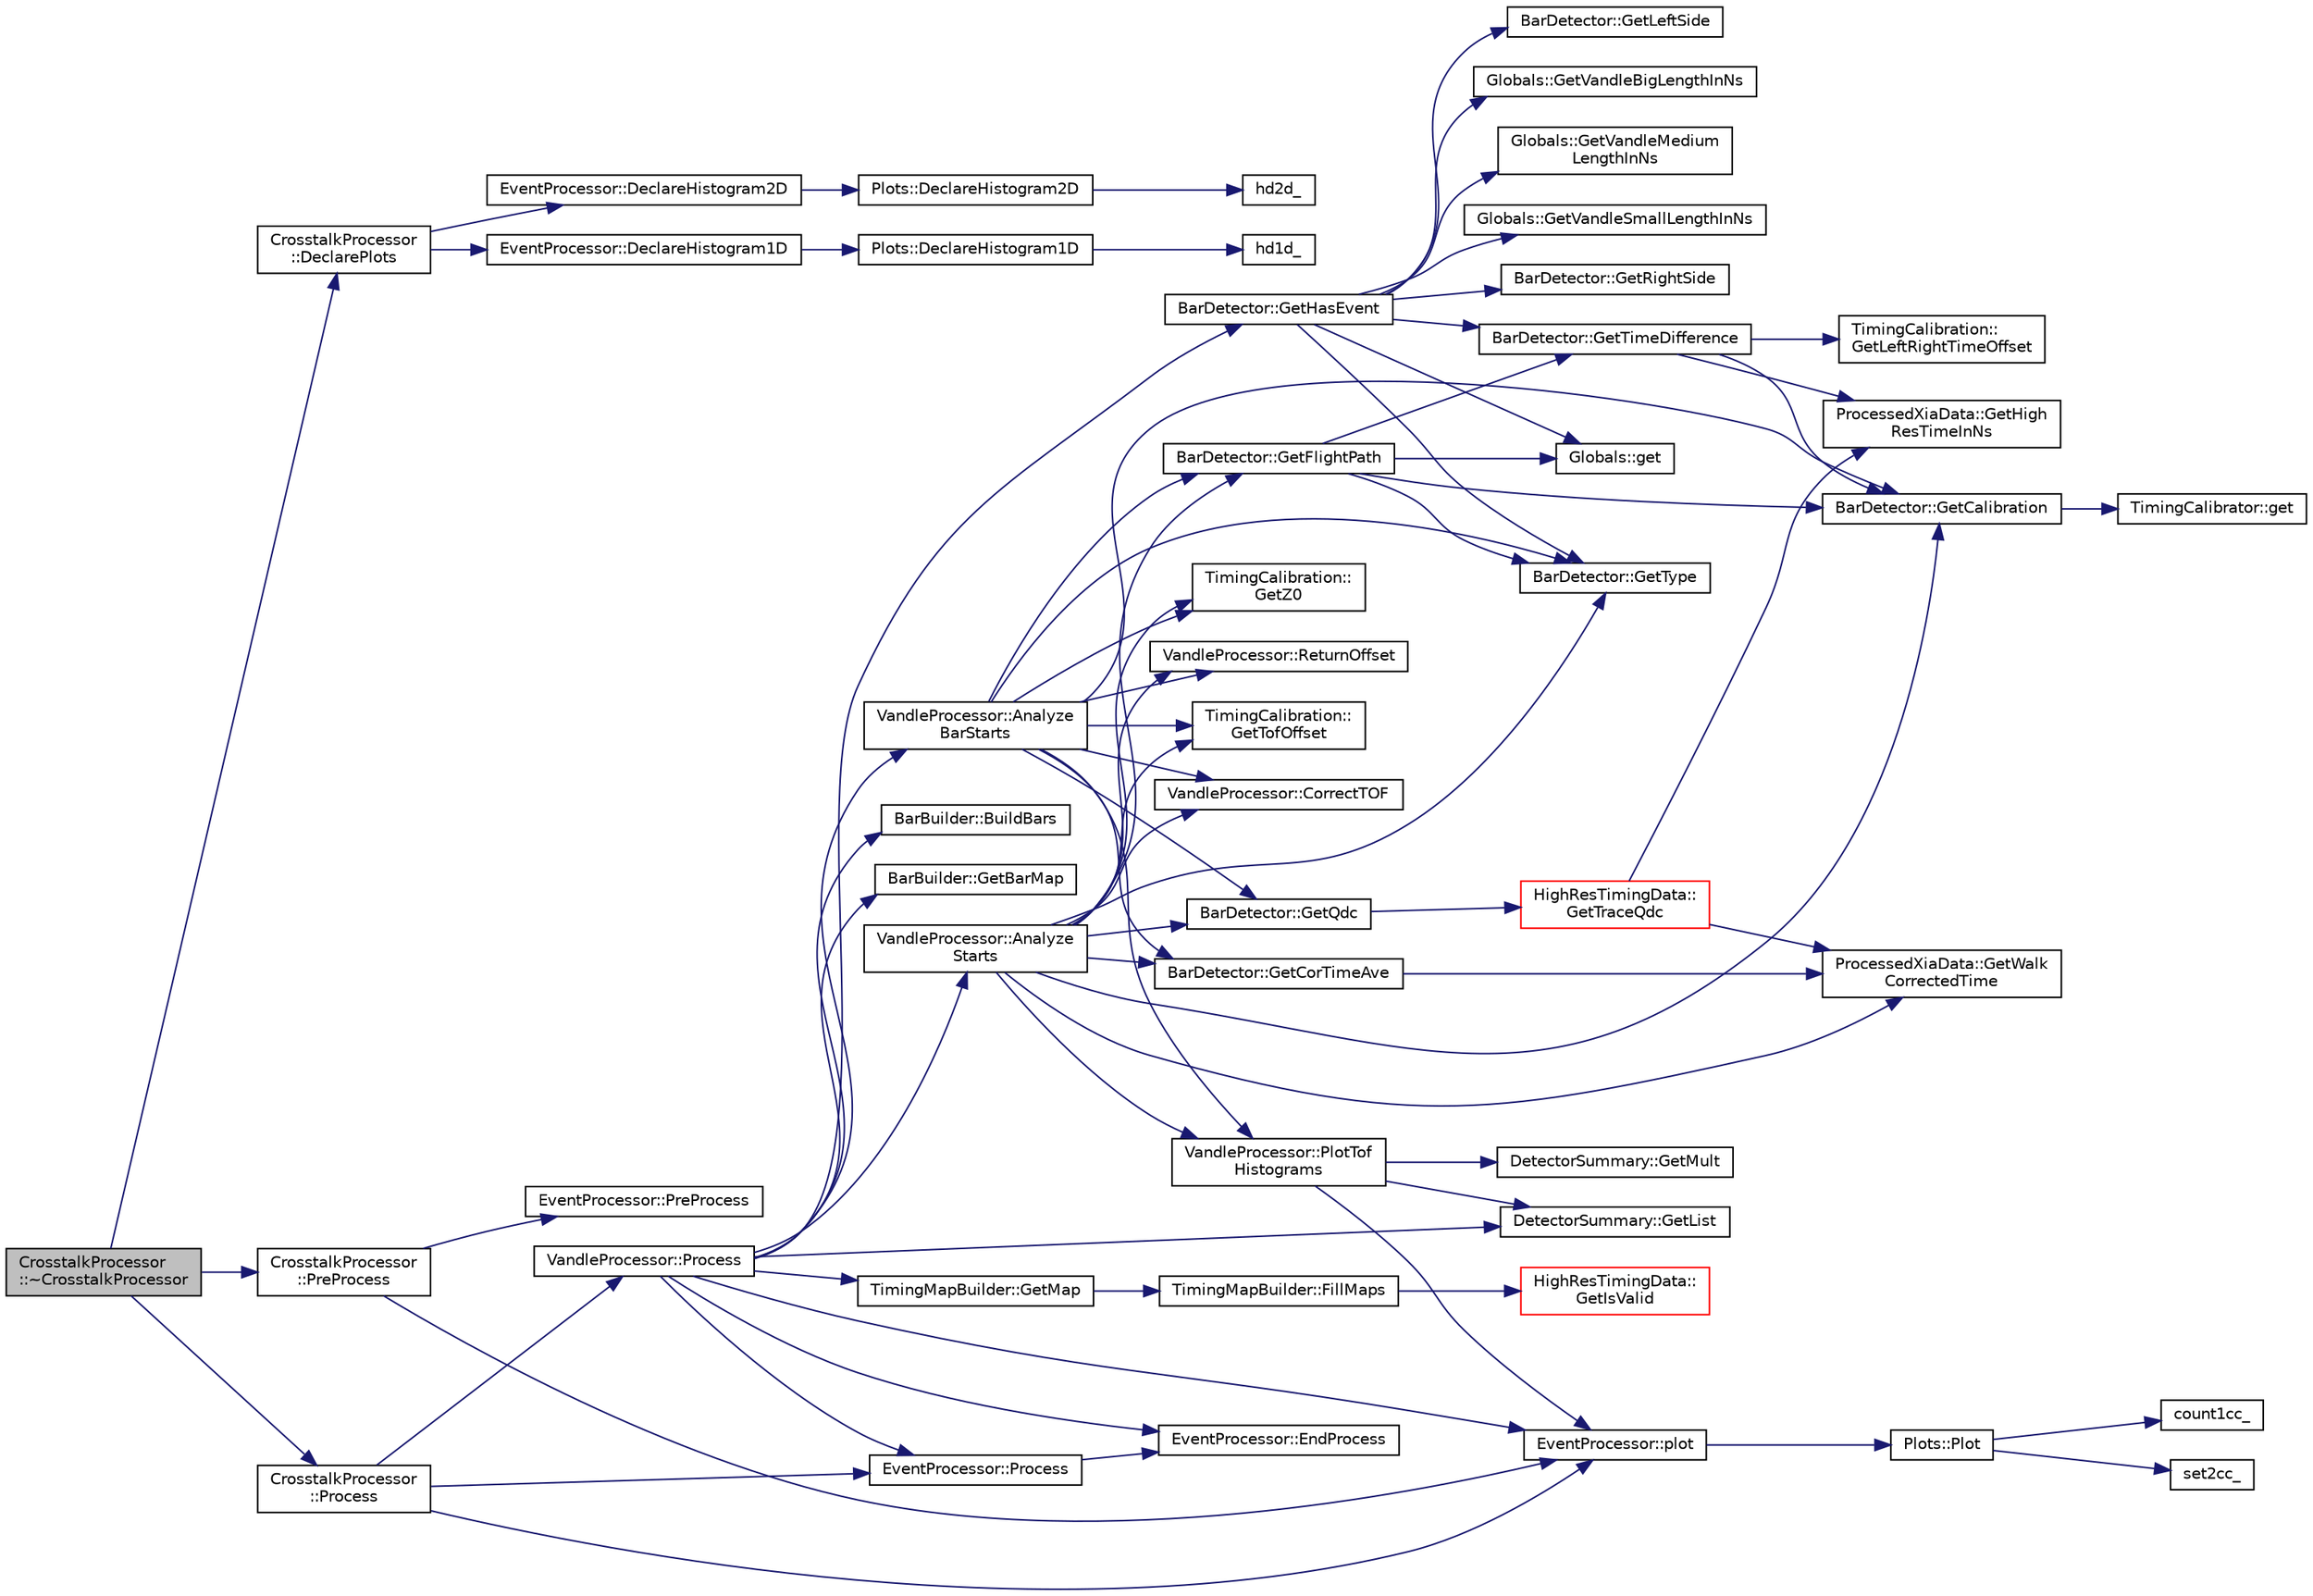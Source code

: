 digraph "CrosstalkProcessor::~CrosstalkProcessor"
{
  edge [fontname="Helvetica",fontsize="10",labelfontname="Helvetica",labelfontsize="10"];
  node [fontname="Helvetica",fontsize="10",shape=record];
  rankdir="LR";
  Node1 [label="CrosstalkProcessor\l::~CrosstalkProcessor",height=0.2,width=0.4,color="black", fillcolor="grey75", style="filled", fontcolor="black"];
  Node1 -> Node2 [color="midnightblue",fontsize="10",style="solid",fontname="Helvetica"];
  Node2 [label="CrosstalkProcessor\l::DeclarePlots",height=0.2,width=0.4,color="black", fillcolor="white", style="filled",URL="$de/d3c/class_crosstalk_processor.html#a0b3f4f255e3d793dc178d5d5a8fb6bb9"];
  Node2 -> Node3 [color="midnightblue",fontsize="10",style="solid",fontname="Helvetica"];
  Node3 [label="EventProcessor::DeclareHistogram1D",height=0.2,width=0.4,color="black", fillcolor="white", style="filled",URL="$d6/d65/class_event_processor.html#aac0d7f24194df48f204ebb9c9b75e19d",tooltip="Declares a 1D histogram calls the C++ wrapper for DAMM. "];
  Node3 -> Node4 [color="midnightblue",fontsize="10",style="solid",fontname="Helvetica"];
  Node4 [label="Plots::DeclareHistogram1D",height=0.2,width=0.4,color="black", fillcolor="white", style="filled",URL="$d7/d8b/class_plots.html#a126b1dfe1d671776ee1caddc7cc249b9",tooltip="Declares a 1D histogram calls the C++ wrapper for DAMM. "];
  Node4 -> Node5 [color="midnightblue",fontsize="10",style="solid",fontname="Helvetica"];
  Node5 [label="hd1d_",height=0.2,width=0.4,color="black", fillcolor="white", style="filled",URL="$da/d57/_scanor_8hpp.html#ae9985183725e9354913756c7f86d355a",tooltip="create a DAMM 1D histogram args are damm id, half-words per channel, param length, hist length, low x-range, high x-range, and title "];
  Node2 -> Node6 [color="midnightblue",fontsize="10",style="solid",fontname="Helvetica"];
  Node6 [label="EventProcessor::DeclareHistogram2D",height=0.2,width=0.4,color="black", fillcolor="white", style="filled",URL="$d6/d65/class_event_processor.html#a37b6d5ad90cc6e55c8021682a355764a",tooltip="Declares a 2D histogram calls the C++ wrapper for DAMM. "];
  Node6 -> Node7 [color="midnightblue",fontsize="10",style="solid",fontname="Helvetica"];
  Node7 [label="Plots::DeclareHistogram2D",height=0.2,width=0.4,color="black", fillcolor="white", style="filled",URL="$d7/d8b/class_plots.html#a59a2ffc3288d877c695346d82499e769",tooltip="Declares a 2D histogram calls the C++ wrapper for DAMM. "];
  Node7 -> Node8 [color="midnightblue",fontsize="10",style="solid",fontname="Helvetica"];
  Node8 [label="hd2d_",height=0.2,width=0.4,color="black", fillcolor="white", style="filled",URL="$da/d57/_scanor_8hpp.html#a65d497b6686f1daba9896091bada3eb1",tooltip="create a DAMM 2D histogram "];
  Node1 -> Node9 [color="midnightblue",fontsize="10",style="solid",fontname="Helvetica"];
  Node9 [label="CrosstalkProcessor\l::PreProcess",height=0.2,width=0.4,color="black", fillcolor="white", style="filled",URL="$de/d3c/class_crosstalk_processor.html#ae17181ea6e41e906bd9c65438b4d1d20"];
  Node9 -> Node10 [color="midnightblue",fontsize="10",style="solid",fontname="Helvetica"];
  Node10 [label="EventProcessor::PreProcess",height=0.2,width=0.4,color="black", fillcolor="white", style="filled",URL="$d6/d65/class_event_processor.html#a472c9d8c540b273ad1ca9a7f380344b6"];
  Node9 -> Node11 [color="midnightblue",fontsize="10",style="solid",fontname="Helvetica"];
  Node11 [label="EventProcessor::plot",height=0.2,width=0.4,color="black", fillcolor="white", style="filled",URL="$d6/d65/class_event_processor.html#ad5201bb392726e409ba2a6ac44e764d8",tooltip="Implementation of the plot command to interface with the DAMM routines. "];
  Node11 -> Node12 [color="midnightblue",fontsize="10",style="solid",fontname="Helvetica"];
  Node12 [label="Plots::Plot",height=0.2,width=0.4,color="black", fillcolor="white", style="filled",URL="$d7/d8b/class_plots.html#a68849b82c8c7a5d57f972cbd8de83328",tooltip="Plots into histogram defined by dammId. "];
  Node12 -> Node13 [color="midnightblue",fontsize="10",style="solid",fontname="Helvetica"];
  Node13 [label="count1cc_",height=0.2,width=0.4,color="black", fillcolor="white", style="filled",URL="$da/d57/_scanor_8hpp.html#a31aca3d0ff704e08f8f8968288ae7895",tooltip="Defines the DAMM function to call for 1D hists */. "];
  Node12 -> Node14 [color="midnightblue",fontsize="10",style="solid",fontname="Helvetica"];
  Node14 [label="set2cc_",height=0.2,width=0.4,color="black", fillcolor="white", style="filled",URL="$da/d57/_scanor_8hpp.html#a8b0a662ebdb3f947ba8470bf89f11c3a",tooltip="Defines the DAMM function to call for 2D hists */. "];
  Node1 -> Node15 [color="midnightblue",fontsize="10",style="solid",fontname="Helvetica"];
  Node15 [label="CrosstalkProcessor\l::Process",height=0.2,width=0.4,color="black", fillcolor="white", style="filled",URL="$de/d3c/class_crosstalk_processor.html#a641e3912de9f8d9f2a9bf4e902429723"];
  Node15 -> Node16 [color="midnightblue",fontsize="10",style="solid",fontname="Helvetica"];
  Node16 [label="EventProcessor::Process",height=0.2,width=0.4,color="black", fillcolor="white", style="filled",URL="$d6/d65/class_event_processor.html#ae2d41a947da0cb509fd0ca85f6caa0fc"];
  Node16 -> Node17 [color="midnightblue",fontsize="10",style="solid",fontname="Helvetica"];
  Node17 [label="EventProcessor::EndProcess",height=0.2,width=0.4,color="black", fillcolor="white", style="filled",URL="$d6/d65/class_event_processor.html#a301eb8d69b3ceeeb4e69ce84a685f5a1"];
  Node15 -> Node18 [color="midnightblue",fontsize="10",style="solid",fontname="Helvetica"];
  Node18 [label="VandleProcessor::Process",height=0.2,width=0.4,color="black", fillcolor="white", style="filled",URL="$db/d21/class_vandle_processor.html#ac50169b4e140313d1a5a2ce6032dc6af"];
  Node18 -> Node16 [color="midnightblue",fontsize="10",style="solid",fontname="Helvetica"];
  Node18 -> Node11 [color="midnightblue",fontsize="10",style="solid",fontname="Helvetica"];
  Node18 -> Node19 [color="midnightblue",fontsize="10",style="solid",fontname="Helvetica"];
  Node19 [label="DetectorSummary::GetList",height=0.2,width=0.4,color="black", fillcolor="white", style="filled",URL="$da/d8d/class_detector_summary.html#ade277162067150739e660ab74cc9082d"];
  Node18 -> Node20 [color="midnightblue",fontsize="10",style="solid",fontname="Helvetica"];
  Node20 [label="TimingMapBuilder::GetMap",height=0.2,width=0.4,color="black", fillcolor="white", style="filled",URL="$dd/dcd/class_timing_map_builder.html#a5ad30423496d0aa122c64d85b91a3d93"];
  Node20 -> Node21 [color="midnightblue",fontsize="10",style="solid",fontname="Helvetica"];
  Node21 [label="TimingMapBuilder::FillMaps",height=0.2,width=0.4,color="black", fillcolor="white", style="filled",URL="$dd/dcd/class_timing_map_builder.html#afd32696516ef5999dc7293ae8ea4835b"];
  Node21 -> Node22 [color="midnightblue",fontsize="10",style="solid",fontname="Helvetica"];
  Node22 [label="HighResTimingData::\lGetIsValid",height=0.2,width=0.4,color="red", fillcolor="white", style="filled",URL="$d7/d61/class_high_res_timing_data.html#abb4f71795de7ea6f8b918e0ece2b1a74"];
  Node18 -> Node23 [color="midnightblue",fontsize="10",style="solid",fontname="Helvetica"];
  Node23 [label="BarBuilder::BuildBars",height=0.2,width=0.4,color="black", fillcolor="white", style="filled",URL="$de/d12/class_bar_builder.html#a6122a4c2a7b4ba9527af65aa932194c3"];
  Node18 -> Node24 [color="midnightblue",fontsize="10",style="solid",fontname="Helvetica"];
  Node24 [label="BarBuilder::GetBarMap",height=0.2,width=0.4,color="black", fillcolor="white", style="filled",URL="$de/d12/class_bar_builder.html#a4ab3d31816f265edd0a08d960fbba501"];
  Node18 -> Node25 [color="midnightblue",fontsize="10",style="solid",fontname="Helvetica"];
  Node25 [label="BarDetector::GetHasEvent",height=0.2,width=0.4,color="black", fillcolor="white", style="filled",URL="$d6/d15/class_bar_detector.html#acf303af2c5fd9805ae39900a7bb733c8"];
  Node25 -> Node26 [color="midnightblue",fontsize="10",style="solid",fontname="Helvetica"];
  Node26 [label="BarDetector::GetType",height=0.2,width=0.4,color="black", fillcolor="white", style="filled",URL="$d6/d15/class_bar_detector.html#a809fe47808591c16680d0fe90500dcdd"];
  Node25 -> Node27 [color="midnightblue",fontsize="10",style="solid",fontname="Helvetica"];
  Node27 [label="Globals::get",height=0.2,width=0.4,color="black", fillcolor="white", style="filled",URL="$d3/daf/class_globals.html#ae66fa0173342202c96b13d71a6522512",tooltip="Instance is created upon first call. "];
  Node25 -> Node28 [color="midnightblue",fontsize="10",style="solid",fontname="Helvetica"];
  Node28 [label="Globals::GetVandleSmallLengthInNs",height=0.2,width=0.4,color="black", fillcolor="white", style="filled",URL="$d3/daf/class_globals.html#a7c27b136562e7eb5fd5444615e018c87"];
  Node25 -> Node29 [color="midnightblue",fontsize="10",style="solid",fontname="Helvetica"];
  Node29 [label="BarDetector::GetTimeDifference",height=0.2,width=0.4,color="black", fillcolor="white", style="filled",URL="$d6/d15/class_bar_detector.html#a9aeef4ac770dad5953229e9aacb5b32c"];
  Node29 -> Node30 [color="midnightblue",fontsize="10",style="solid",fontname="Helvetica"];
  Node30 [label="ProcessedXiaData::GetHigh\lResTimeInNs",height=0.2,width=0.4,color="black", fillcolor="white", style="filled",URL="$df/d3c/class_processed_xia_data.html#a5da8714dc3420a4efd9a199de3f56079"];
  Node29 -> Node31 [color="midnightblue",fontsize="10",style="solid",fontname="Helvetica"];
  Node31 [label="BarDetector::GetCalibration",height=0.2,width=0.4,color="black", fillcolor="white", style="filled",URL="$d6/d15/class_bar_detector.html#aa76fb3d3f78aa6d8d3cc572cb18e1f70"];
  Node31 -> Node32 [color="midnightblue",fontsize="10",style="solid",fontname="Helvetica"];
  Node32 [label="TimingCalibrator::get",height=0.2,width=0.4,color="black", fillcolor="white", style="filled",URL="$dd/d02/class_timing_calibrator.html#aef9d53667925c12fee1462de03a5c063"];
  Node29 -> Node33 [color="midnightblue",fontsize="10",style="solid",fontname="Helvetica"];
  Node33 [label="TimingCalibration::\lGetLeftRightTimeOffset",height=0.2,width=0.4,color="black", fillcolor="white", style="filled",URL="$d2/d44/class_timing_calibration.html#a029592fb044fa928de8a7b67873c489d"];
  Node25 -> Node34 [color="midnightblue",fontsize="10",style="solid",fontname="Helvetica"];
  Node34 [label="BarDetector::GetRightSide",height=0.2,width=0.4,color="black", fillcolor="white", style="filled",URL="$d6/d15/class_bar_detector.html#a0fd744041adb37ff4fdcab14fcaf4902"];
  Node25 -> Node35 [color="midnightblue",fontsize="10",style="solid",fontname="Helvetica"];
  Node35 [label="BarDetector::GetLeftSide",height=0.2,width=0.4,color="black", fillcolor="white", style="filled",URL="$d6/d15/class_bar_detector.html#ae8af0d4050d47d96cc7ee4e44836f0a6"];
  Node25 -> Node36 [color="midnightblue",fontsize="10",style="solid",fontname="Helvetica"];
  Node36 [label="Globals::GetVandleBigLengthInNs",height=0.2,width=0.4,color="black", fillcolor="white", style="filled",URL="$d3/daf/class_globals.html#a4cf86323493c08030c7ecbbf96b9f3e1"];
  Node25 -> Node37 [color="midnightblue",fontsize="10",style="solid",fontname="Helvetica"];
  Node37 [label="Globals::GetVandleMedium\lLengthInNs",height=0.2,width=0.4,color="black", fillcolor="white", style="filled",URL="$d3/daf/class_globals.html#a7f6ca543c0b38537a8f319e8679db094"];
  Node18 -> Node38 [color="midnightblue",fontsize="10",style="solid",fontname="Helvetica"];
  Node38 [label="VandleProcessor::Analyze\lBarStarts",height=0.2,width=0.4,color="black", fillcolor="white", style="filled",URL="$db/d21/class_vandle_processor.html#a0110c42a30912f6c299770a8d7bb2283",tooltip="Analyze the data for scenarios with Bar Starts; e.g. Double Beta detectors. "];
  Node38 -> Node39 [color="midnightblue",fontsize="10",style="solid",fontname="Helvetica"];
  Node39 [label="BarDetector::GetCorTimeAve",height=0.2,width=0.4,color="black", fillcolor="white", style="filled",URL="$d6/d15/class_bar_detector.html#afd27f820c6859b1a69228cd3c238df3c"];
  Node39 -> Node40 [color="midnightblue",fontsize="10",style="solid",fontname="Helvetica"];
  Node40 [label="ProcessedXiaData::GetWalk\lCorrectedTime",height=0.2,width=0.4,color="black", fillcolor="white", style="filled",URL="$df/d3c/class_processed_xia_data.html#a796159b153b67faaaaf00650d4469ab4"];
  Node38 -> Node31 [color="midnightblue",fontsize="10",style="solid",fontname="Helvetica"];
  Node38 -> Node41 [color="midnightblue",fontsize="10",style="solid",fontname="Helvetica"];
  Node41 [label="TimingCalibration::\lGetTofOffset",height=0.2,width=0.4,color="black", fillcolor="white", style="filled",URL="$d2/d44/class_timing_calibration.html#a9a525af84fd4ad5deaee261e6320d3cc"];
  Node38 -> Node42 [color="midnightblue",fontsize="10",style="solid",fontname="Helvetica"];
  Node42 [label="VandleProcessor::CorrectTOF",height=0.2,width=0.4,color="black", fillcolor="white", style="filled",URL="$db/d21/class_vandle_processor.html#a0e075e2826fc130f4e3b52f1ad59c871",tooltip="Correct the time of flight based on the geometry of the setup. "];
  Node38 -> Node43 [color="midnightblue",fontsize="10",style="solid",fontname="Helvetica"];
  Node43 [label="BarDetector::GetFlightPath",height=0.2,width=0.4,color="black", fillcolor="white", style="filled",URL="$d6/d15/class_bar_detector.html#a0a587a54d41b2fc35fd1474bc1adadf7"];
  Node43 -> Node26 [color="midnightblue",fontsize="10",style="solid",fontname="Helvetica"];
  Node43 -> Node31 [color="midnightblue",fontsize="10",style="solid",fontname="Helvetica"];
  Node43 -> Node27 [color="midnightblue",fontsize="10",style="solid",fontname="Helvetica"];
  Node43 -> Node29 [color="midnightblue",fontsize="10",style="solid",fontname="Helvetica"];
  Node38 -> Node44 [color="midnightblue",fontsize="10",style="solid",fontname="Helvetica"];
  Node44 [label="TimingCalibration::\lGetZ0",height=0.2,width=0.4,color="black", fillcolor="white", style="filled",URL="$d2/d44/class_timing_calibration.html#af188738a9b1c5065482626f600030823"];
  Node38 -> Node45 [color="midnightblue",fontsize="10",style="solid",fontname="Helvetica"];
  Node45 [label="VandleProcessor::PlotTof\lHistograms",height=0.2,width=0.4,color="black", fillcolor="white", style="filled",URL="$db/d21/class_vandle_processor.html#a1597bac08eca7f01d8da1837ce9a14be"];
  Node45 -> Node11 [color="midnightblue",fontsize="10",style="solid",fontname="Helvetica"];
  Node45 -> Node46 [color="midnightblue",fontsize="10",style="solid",fontname="Helvetica"];
  Node46 [label="DetectorSummary::GetMult",height=0.2,width=0.4,color="black", fillcolor="white", style="filled",URL="$da/d8d/class_detector_summary.html#a7ac90cef73b4df93002a938d61933cf5"];
  Node45 -> Node19 [color="midnightblue",fontsize="10",style="solid",fontname="Helvetica"];
  Node38 -> Node47 [color="midnightblue",fontsize="10",style="solid",fontname="Helvetica"];
  Node47 [label="BarDetector::GetQdc",height=0.2,width=0.4,color="black", fillcolor="white", style="filled",URL="$d6/d15/class_bar_detector.html#a425dd8e2c5639358fa9728dfcc90b35e"];
  Node47 -> Node48 [color="midnightblue",fontsize="10",style="solid",fontname="Helvetica"];
  Node48 [label="HighResTimingData::\lGetTraceQdc",height=0.2,width=0.4,color="red", fillcolor="white", style="filled",URL="$d7/d61/class_high_res_timing_data.html#ae030857390e4ad2262e30f896c9f03b3"];
  Node48 -> Node30 [color="midnightblue",fontsize="10",style="solid",fontname="Helvetica"];
  Node48 -> Node40 [color="midnightblue",fontsize="10",style="solid",fontname="Helvetica"];
  Node38 -> Node49 [color="midnightblue",fontsize="10",style="solid",fontname="Helvetica"];
  Node49 [label="VandleProcessor::ReturnOffset",height=0.2,width=0.4,color="black", fillcolor="white", style="filled",URL="$db/d21/class_vandle_processor.html#a408e5cbe5f5f5c249c59d00b68946b2f"];
  Node38 -> Node26 [color="midnightblue",fontsize="10",style="solid",fontname="Helvetica"];
  Node18 -> Node50 [color="midnightblue",fontsize="10",style="solid",fontname="Helvetica"];
  Node50 [label="VandleProcessor::Analyze\lStarts",height=0.2,width=0.4,color="black", fillcolor="white", style="filled",URL="$db/d21/class_vandle_processor.html#abf7e3570d321d098ef154bbe937821dc",tooltip="Analyze the data for scenarios with Single sided Starts; e.g. LeRIBSS beta scintillators. "];
  Node50 -> Node39 [color="midnightblue",fontsize="10",style="solid",fontname="Helvetica"];
  Node50 -> Node40 [color="midnightblue",fontsize="10",style="solid",fontname="Helvetica"];
  Node50 -> Node31 [color="midnightblue",fontsize="10",style="solid",fontname="Helvetica"];
  Node50 -> Node41 [color="midnightblue",fontsize="10",style="solid",fontname="Helvetica"];
  Node50 -> Node42 [color="midnightblue",fontsize="10",style="solid",fontname="Helvetica"];
  Node50 -> Node43 [color="midnightblue",fontsize="10",style="solid",fontname="Helvetica"];
  Node50 -> Node44 [color="midnightblue",fontsize="10",style="solid",fontname="Helvetica"];
  Node50 -> Node45 [color="midnightblue",fontsize="10",style="solid",fontname="Helvetica"];
  Node50 -> Node47 [color="midnightblue",fontsize="10",style="solid",fontname="Helvetica"];
  Node50 -> Node49 [color="midnightblue",fontsize="10",style="solid",fontname="Helvetica"];
  Node50 -> Node26 [color="midnightblue",fontsize="10",style="solid",fontname="Helvetica"];
  Node18 -> Node17 [color="midnightblue",fontsize="10",style="solid",fontname="Helvetica"];
  Node15 -> Node11 [color="midnightblue",fontsize="10",style="solid",fontname="Helvetica"];
}

